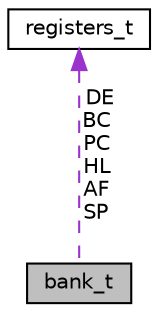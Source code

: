 digraph "bank_t"
{
  edge [fontname="Helvetica",fontsize="10",labelfontname="Helvetica",labelfontsize="10"];
  node [fontname="Helvetica",fontsize="10",shape=record];
  Node1 [label="bank_t",height=0.2,width=0.4,color="black", fillcolor="grey75", style="filled", fontcolor="black"];
  Node2 -> Node1 [dir="back",color="darkorchid3",fontsize="10",style="dashed",label=" DE\nBC\nPC\nHL\nAF\nSP" ,fontname="Helvetica"];
  Node2 [label="registers_t",height=0.2,width=0.4,color="black", fillcolor="white", style="filled",URL="$unionregisters__t.html",tooltip="union to access low and high bytes of a register "];
}
